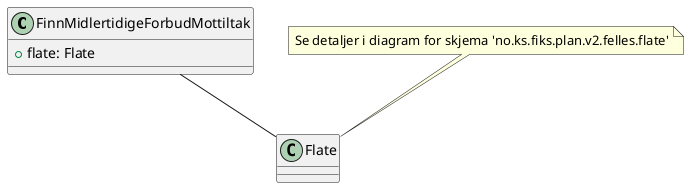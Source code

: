 @startuml

class FinnMidlertidigeForbudMottiltak {
    +flate: Flate
}

FinnMidlertidigeForbudMottiltak -- Flate

note top of Flate : Se detaljer i diagram for skjema 'no.ks.fiks.plan.v2.felles.flate'

@enduml